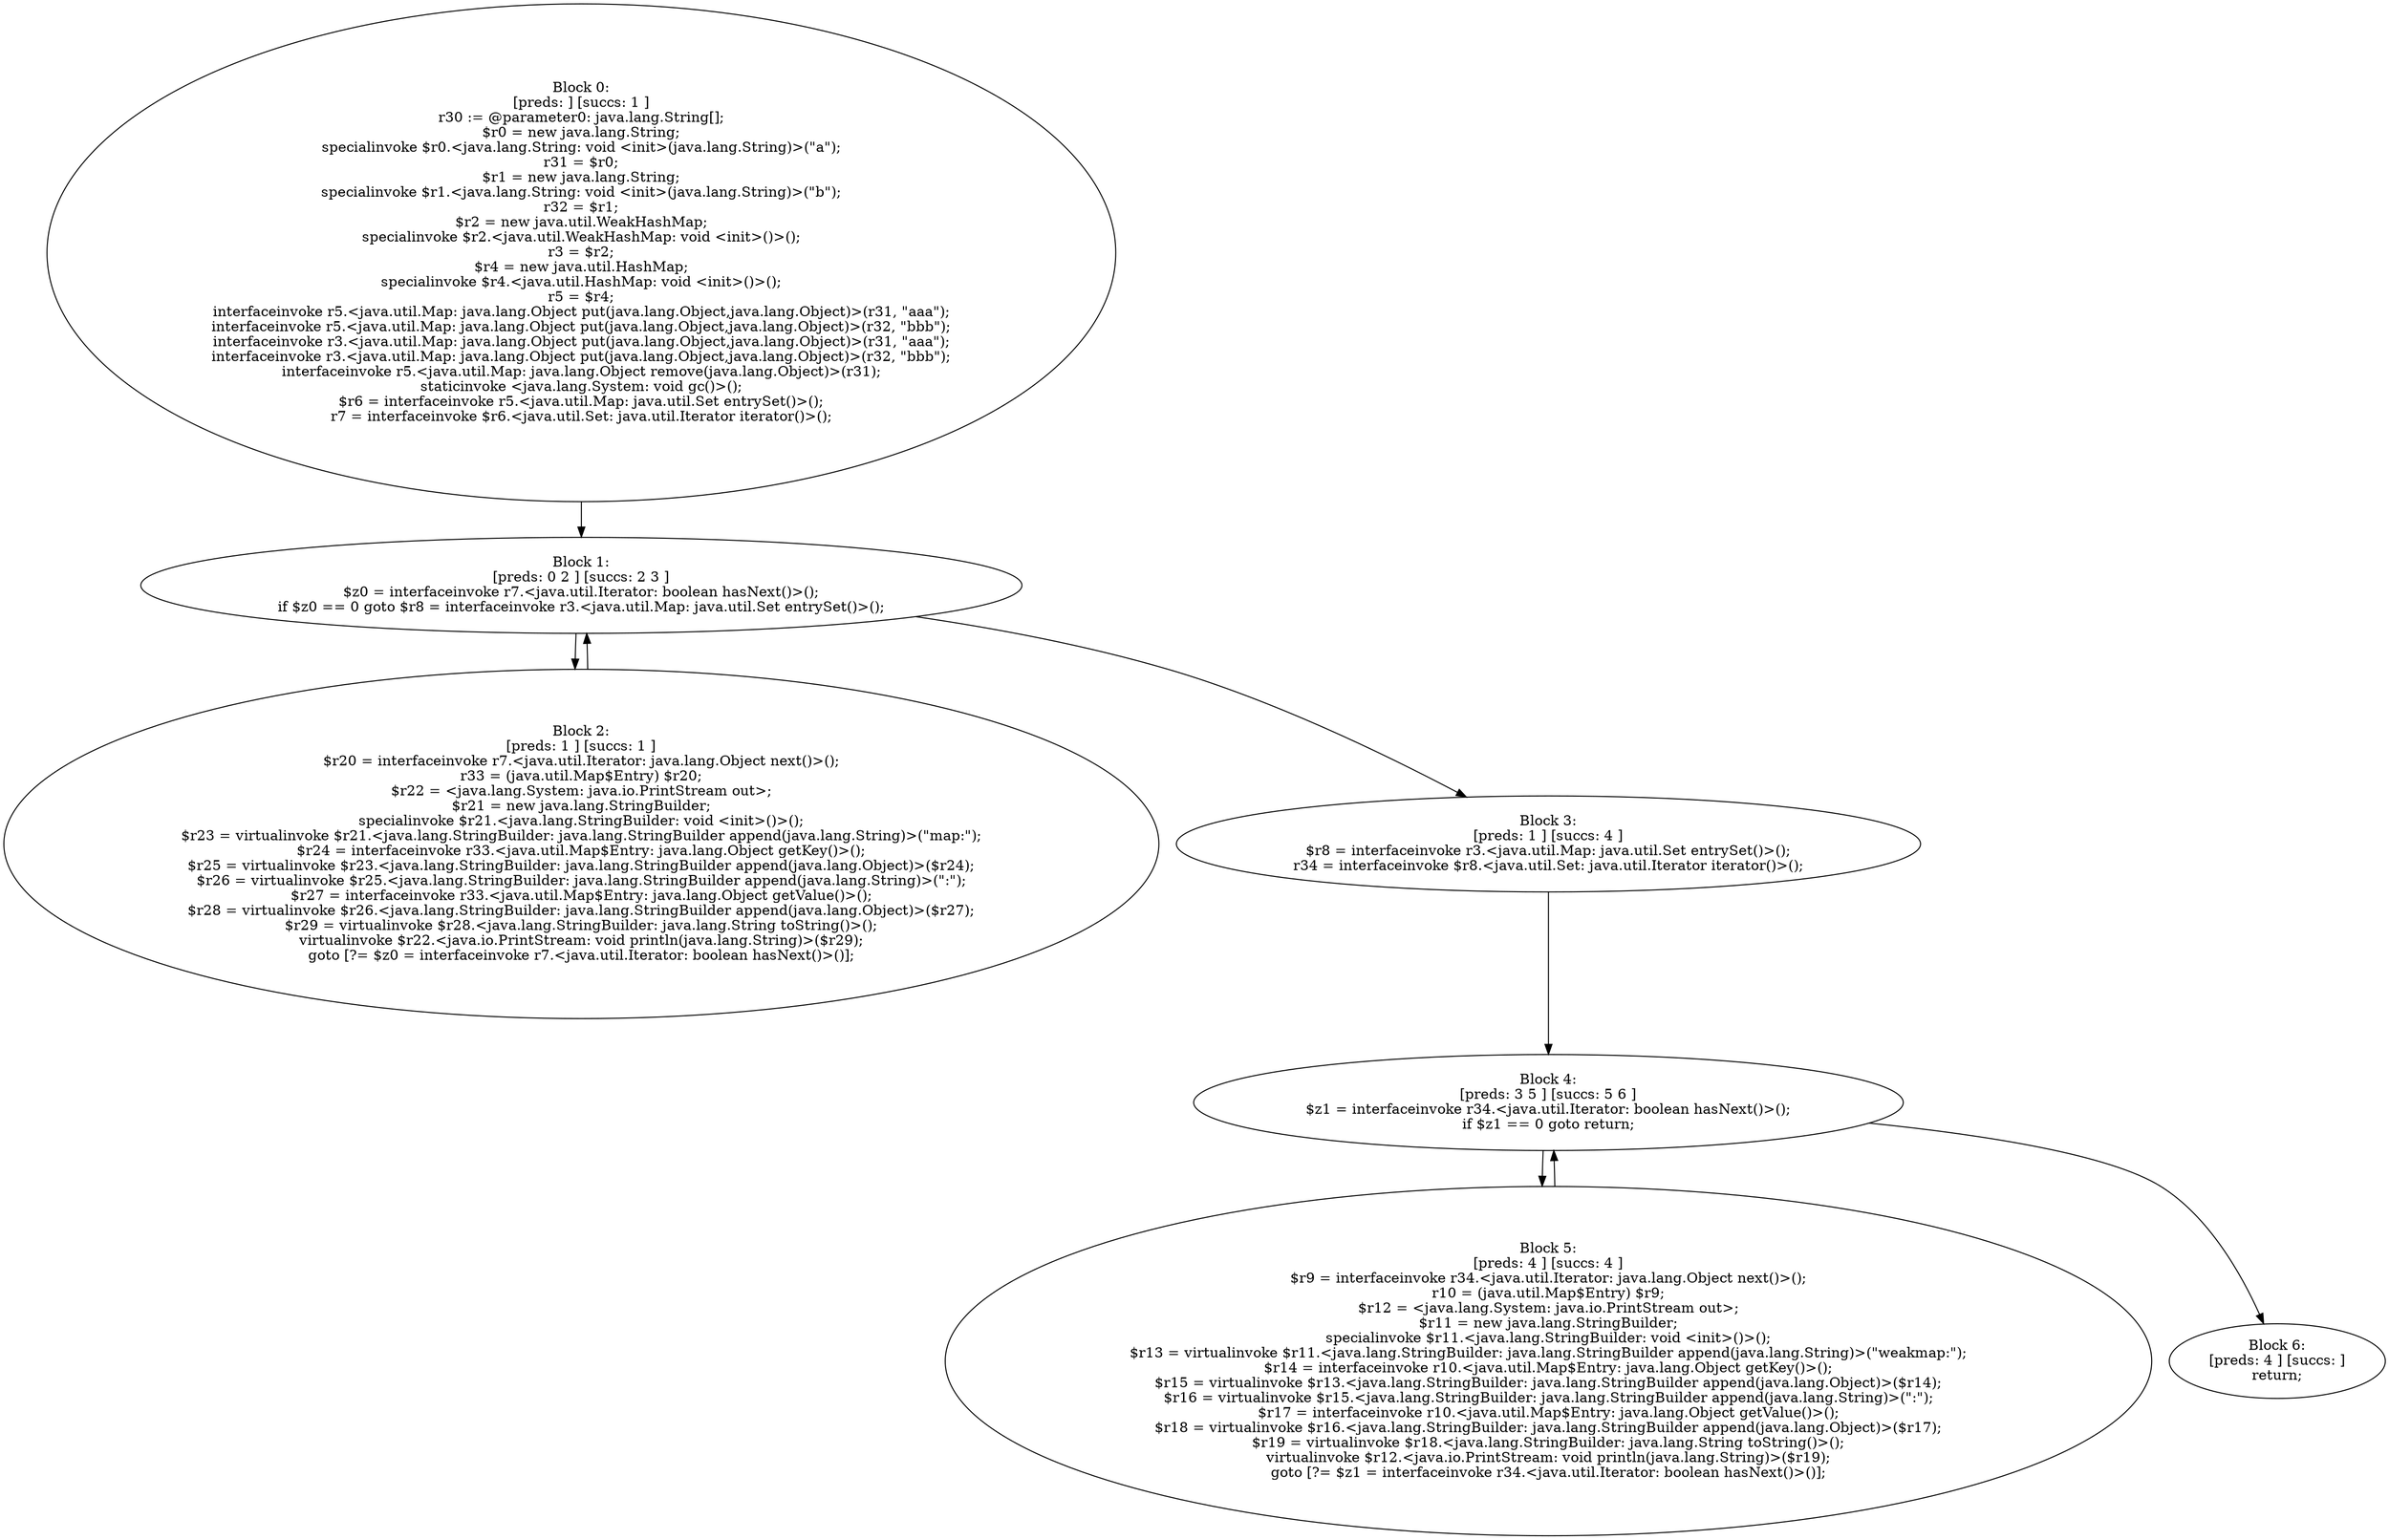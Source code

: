 digraph "unitGraph" {
    "Block 0:
[preds: ] [succs: 1 ]
r30 := @parameter0: java.lang.String[];
$r0 = new java.lang.String;
specialinvoke $r0.<java.lang.String: void <init>(java.lang.String)>(\"a\");
r31 = $r0;
$r1 = new java.lang.String;
specialinvoke $r1.<java.lang.String: void <init>(java.lang.String)>(\"b\");
r32 = $r1;
$r2 = new java.util.WeakHashMap;
specialinvoke $r2.<java.util.WeakHashMap: void <init>()>();
r3 = $r2;
$r4 = new java.util.HashMap;
specialinvoke $r4.<java.util.HashMap: void <init>()>();
r5 = $r4;
interfaceinvoke r5.<java.util.Map: java.lang.Object put(java.lang.Object,java.lang.Object)>(r31, \"aaa\");
interfaceinvoke r5.<java.util.Map: java.lang.Object put(java.lang.Object,java.lang.Object)>(r32, \"bbb\");
interfaceinvoke r3.<java.util.Map: java.lang.Object put(java.lang.Object,java.lang.Object)>(r31, \"aaa\");
interfaceinvoke r3.<java.util.Map: java.lang.Object put(java.lang.Object,java.lang.Object)>(r32, \"bbb\");
interfaceinvoke r5.<java.util.Map: java.lang.Object remove(java.lang.Object)>(r31);
staticinvoke <java.lang.System: void gc()>();
$r6 = interfaceinvoke r5.<java.util.Map: java.util.Set entrySet()>();
r7 = interfaceinvoke $r6.<java.util.Set: java.util.Iterator iterator()>();
"
    "Block 1:
[preds: 0 2 ] [succs: 2 3 ]
$z0 = interfaceinvoke r7.<java.util.Iterator: boolean hasNext()>();
if $z0 == 0 goto $r8 = interfaceinvoke r3.<java.util.Map: java.util.Set entrySet()>();
"
    "Block 2:
[preds: 1 ] [succs: 1 ]
$r20 = interfaceinvoke r7.<java.util.Iterator: java.lang.Object next()>();
r33 = (java.util.Map$Entry) $r20;
$r22 = <java.lang.System: java.io.PrintStream out>;
$r21 = new java.lang.StringBuilder;
specialinvoke $r21.<java.lang.StringBuilder: void <init>()>();
$r23 = virtualinvoke $r21.<java.lang.StringBuilder: java.lang.StringBuilder append(java.lang.String)>(\"map:\");
$r24 = interfaceinvoke r33.<java.util.Map$Entry: java.lang.Object getKey()>();
$r25 = virtualinvoke $r23.<java.lang.StringBuilder: java.lang.StringBuilder append(java.lang.Object)>($r24);
$r26 = virtualinvoke $r25.<java.lang.StringBuilder: java.lang.StringBuilder append(java.lang.String)>(\":\");
$r27 = interfaceinvoke r33.<java.util.Map$Entry: java.lang.Object getValue()>();
$r28 = virtualinvoke $r26.<java.lang.StringBuilder: java.lang.StringBuilder append(java.lang.Object)>($r27);
$r29 = virtualinvoke $r28.<java.lang.StringBuilder: java.lang.String toString()>();
virtualinvoke $r22.<java.io.PrintStream: void println(java.lang.String)>($r29);
goto [?= $z0 = interfaceinvoke r7.<java.util.Iterator: boolean hasNext()>()];
"
    "Block 3:
[preds: 1 ] [succs: 4 ]
$r8 = interfaceinvoke r3.<java.util.Map: java.util.Set entrySet()>();
r34 = interfaceinvoke $r8.<java.util.Set: java.util.Iterator iterator()>();
"
    "Block 4:
[preds: 3 5 ] [succs: 5 6 ]
$z1 = interfaceinvoke r34.<java.util.Iterator: boolean hasNext()>();
if $z1 == 0 goto return;
"
    "Block 5:
[preds: 4 ] [succs: 4 ]
$r9 = interfaceinvoke r34.<java.util.Iterator: java.lang.Object next()>();
r10 = (java.util.Map$Entry) $r9;
$r12 = <java.lang.System: java.io.PrintStream out>;
$r11 = new java.lang.StringBuilder;
specialinvoke $r11.<java.lang.StringBuilder: void <init>()>();
$r13 = virtualinvoke $r11.<java.lang.StringBuilder: java.lang.StringBuilder append(java.lang.String)>(\"weakmap:\");
$r14 = interfaceinvoke r10.<java.util.Map$Entry: java.lang.Object getKey()>();
$r15 = virtualinvoke $r13.<java.lang.StringBuilder: java.lang.StringBuilder append(java.lang.Object)>($r14);
$r16 = virtualinvoke $r15.<java.lang.StringBuilder: java.lang.StringBuilder append(java.lang.String)>(\":\");
$r17 = interfaceinvoke r10.<java.util.Map$Entry: java.lang.Object getValue()>();
$r18 = virtualinvoke $r16.<java.lang.StringBuilder: java.lang.StringBuilder append(java.lang.Object)>($r17);
$r19 = virtualinvoke $r18.<java.lang.StringBuilder: java.lang.String toString()>();
virtualinvoke $r12.<java.io.PrintStream: void println(java.lang.String)>($r19);
goto [?= $z1 = interfaceinvoke r34.<java.util.Iterator: boolean hasNext()>()];
"
    "Block 6:
[preds: 4 ] [succs: ]
return;
"
    "Block 0:
[preds: ] [succs: 1 ]
r30 := @parameter0: java.lang.String[];
$r0 = new java.lang.String;
specialinvoke $r0.<java.lang.String: void <init>(java.lang.String)>(\"a\");
r31 = $r0;
$r1 = new java.lang.String;
specialinvoke $r1.<java.lang.String: void <init>(java.lang.String)>(\"b\");
r32 = $r1;
$r2 = new java.util.WeakHashMap;
specialinvoke $r2.<java.util.WeakHashMap: void <init>()>();
r3 = $r2;
$r4 = new java.util.HashMap;
specialinvoke $r4.<java.util.HashMap: void <init>()>();
r5 = $r4;
interfaceinvoke r5.<java.util.Map: java.lang.Object put(java.lang.Object,java.lang.Object)>(r31, \"aaa\");
interfaceinvoke r5.<java.util.Map: java.lang.Object put(java.lang.Object,java.lang.Object)>(r32, \"bbb\");
interfaceinvoke r3.<java.util.Map: java.lang.Object put(java.lang.Object,java.lang.Object)>(r31, \"aaa\");
interfaceinvoke r3.<java.util.Map: java.lang.Object put(java.lang.Object,java.lang.Object)>(r32, \"bbb\");
interfaceinvoke r5.<java.util.Map: java.lang.Object remove(java.lang.Object)>(r31);
staticinvoke <java.lang.System: void gc()>();
$r6 = interfaceinvoke r5.<java.util.Map: java.util.Set entrySet()>();
r7 = interfaceinvoke $r6.<java.util.Set: java.util.Iterator iterator()>();
"->"Block 1:
[preds: 0 2 ] [succs: 2 3 ]
$z0 = interfaceinvoke r7.<java.util.Iterator: boolean hasNext()>();
if $z0 == 0 goto $r8 = interfaceinvoke r3.<java.util.Map: java.util.Set entrySet()>();
";
    "Block 1:
[preds: 0 2 ] [succs: 2 3 ]
$z0 = interfaceinvoke r7.<java.util.Iterator: boolean hasNext()>();
if $z0 == 0 goto $r8 = interfaceinvoke r3.<java.util.Map: java.util.Set entrySet()>();
"->"Block 2:
[preds: 1 ] [succs: 1 ]
$r20 = interfaceinvoke r7.<java.util.Iterator: java.lang.Object next()>();
r33 = (java.util.Map$Entry) $r20;
$r22 = <java.lang.System: java.io.PrintStream out>;
$r21 = new java.lang.StringBuilder;
specialinvoke $r21.<java.lang.StringBuilder: void <init>()>();
$r23 = virtualinvoke $r21.<java.lang.StringBuilder: java.lang.StringBuilder append(java.lang.String)>(\"map:\");
$r24 = interfaceinvoke r33.<java.util.Map$Entry: java.lang.Object getKey()>();
$r25 = virtualinvoke $r23.<java.lang.StringBuilder: java.lang.StringBuilder append(java.lang.Object)>($r24);
$r26 = virtualinvoke $r25.<java.lang.StringBuilder: java.lang.StringBuilder append(java.lang.String)>(\":\");
$r27 = interfaceinvoke r33.<java.util.Map$Entry: java.lang.Object getValue()>();
$r28 = virtualinvoke $r26.<java.lang.StringBuilder: java.lang.StringBuilder append(java.lang.Object)>($r27);
$r29 = virtualinvoke $r28.<java.lang.StringBuilder: java.lang.String toString()>();
virtualinvoke $r22.<java.io.PrintStream: void println(java.lang.String)>($r29);
goto [?= $z0 = interfaceinvoke r7.<java.util.Iterator: boolean hasNext()>()];
";
    "Block 1:
[preds: 0 2 ] [succs: 2 3 ]
$z0 = interfaceinvoke r7.<java.util.Iterator: boolean hasNext()>();
if $z0 == 0 goto $r8 = interfaceinvoke r3.<java.util.Map: java.util.Set entrySet()>();
"->"Block 3:
[preds: 1 ] [succs: 4 ]
$r8 = interfaceinvoke r3.<java.util.Map: java.util.Set entrySet()>();
r34 = interfaceinvoke $r8.<java.util.Set: java.util.Iterator iterator()>();
";
    "Block 2:
[preds: 1 ] [succs: 1 ]
$r20 = interfaceinvoke r7.<java.util.Iterator: java.lang.Object next()>();
r33 = (java.util.Map$Entry) $r20;
$r22 = <java.lang.System: java.io.PrintStream out>;
$r21 = new java.lang.StringBuilder;
specialinvoke $r21.<java.lang.StringBuilder: void <init>()>();
$r23 = virtualinvoke $r21.<java.lang.StringBuilder: java.lang.StringBuilder append(java.lang.String)>(\"map:\");
$r24 = interfaceinvoke r33.<java.util.Map$Entry: java.lang.Object getKey()>();
$r25 = virtualinvoke $r23.<java.lang.StringBuilder: java.lang.StringBuilder append(java.lang.Object)>($r24);
$r26 = virtualinvoke $r25.<java.lang.StringBuilder: java.lang.StringBuilder append(java.lang.String)>(\":\");
$r27 = interfaceinvoke r33.<java.util.Map$Entry: java.lang.Object getValue()>();
$r28 = virtualinvoke $r26.<java.lang.StringBuilder: java.lang.StringBuilder append(java.lang.Object)>($r27);
$r29 = virtualinvoke $r28.<java.lang.StringBuilder: java.lang.String toString()>();
virtualinvoke $r22.<java.io.PrintStream: void println(java.lang.String)>($r29);
goto [?= $z0 = interfaceinvoke r7.<java.util.Iterator: boolean hasNext()>()];
"->"Block 1:
[preds: 0 2 ] [succs: 2 3 ]
$z0 = interfaceinvoke r7.<java.util.Iterator: boolean hasNext()>();
if $z0 == 0 goto $r8 = interfaceinvoke r3.<java.util.Map: java.util.Set entrySet()>();
";
    "Block 3:
[preds: 1 ] [succs: 4 ]
$r8 = interfaceinvoke r3.<java.util.Map: java.util.Set entrySet()>();
r34 = interfaceinvoke $r8.<java.util.Set: java.util.Iterator iterator()>();
"->"Block 4:
[preds: 3 5 ] [succs: 5 6 ]
$z1 = interfaceinvoke r34.<java.util.Iterator: boolean hasNext()>();
if $z1 == 0 goto return;
";
    "Block 4:
[preds: 3 5 ] [succs: 5 6 ]
$z1 = interfaceinvoke r34.<java.util.Iterator: boolean hasNext()>();
if $z1 == 0 goto return;
"->"Block 5:
[preds: 4 ] [succs: 4 ]
$r9 = interfaceinvoke r34.<java.util.Iterator: java.lang.Object next()>();
r10 = (java.util.Map$Entry) $r9;
$r12 = <java.lang.System: java.io.PrintStream out>;
$r11 = new java.lang.StringBuilder;
specialinvoke $r11.<java.lang.StringBuilder: void <init>()>();
$r13 = virtualinvoke $r11.<java.lang.StringBuilder: java.lang.StringBuilder append(java.lang.String)>(\"weakmap:\");
$r14 = interfaceinvoke r10.<java.util.Map$Entry: java.lang.Object getKey()>();
$r15 = virtualinvoke $r13.<java.lang.StringBuilder: java.lang.StringBuilder append(java.lang.Object)>($r14);
$r16 = virtualinvoke $r15.<java.lang.StringBuilder: java.lang.StringBuilder append(java.lang.String)>(\":\");
$r17 = interfaceinvoke r10.<java.util.Map$Entry: java.lang.Object getValue()>();
$r18 = virtualinvoke $r16.<java.lang.StringBuilder: java.lang.StringBuilder append(java.lang.Object)>($r17);
$r19 = virtualinvoke $r18.<java.lang.StringBuilder: java.lang.String toString()>();
virtualinvoke $r12.<java.io.PrintStream: void println(java.lang.String)>($r19);
goto [?= $z1 = interfaceinvoke r34.<java.util.Iterator: boolean hasNext()>()];
";
    "Block 4:
[preds: 3 5 ] [succs: 5 6 ]
$z1 = interfaceinvoke r34.<java.util.Iterator: boolean hasNext()>();
if $z1 == 0 goto return;
"->"Block 6:
[preds: 4 ] [succs: ]
return;
";
    "Block 5:
[preds: 4 ] [succs: 4 ]
$r9 = interfaceinvoke r34.<java.util.Iterator: java.lang.Object next()>();
r10 = (java.util.Map$Entry) $r9;
$r12 = <java.lang.System: java.io.PrintStream out>;
$r11 = new java.lang.StringBuilder;
specialinvoke $r11.<java.lang.StringBuilder: void <init>()>();
$r13 = virtualinvoke $r11.<java.lang.StringBuilder: java.lang.StringBuilder append(java.lang.String)>(\"weakmap:\");
$r14 = interfaceinvoke r10.<java.util.Map$Entry: java.lang.Object getKey()>();
$r15 = virtualinvoke $r13.<java.lang.StringBuilder: java.lang.StringBuilder append(java.lang.Object)>($r14);
$r16 = virtualinvoke $r15.<java.lang.StringBuilder: java.lang.StringBuilder append(java.lang.String)>(\":\");
$r17 = interfaceinvoke r10.<java.util.Map$Entry: java.lang.Object getValue()>();
$r18 = virtualinvoke $r16.<java.lang.StringBuilder: java.lang.StringBuilder append(java.lang.Object)>($r17);
$r19 = virtualinvoke $r18.<java.lang.StringBuilder: java.lang.String toString()>();
virtualinvoke $r12.<java.io.PrintStream: void println(java.lang.String)>($r19);
goto [?= $z1 = interfaceinvoke r34.<java.util.Iterator: boolean hasNext()>()];
"->"Block 4:
[preds: 3 5 ] [succs: 5 6 ]
$z1 = interfaceinvoke r34.<java.util.Iterator: boolean hasNext()>();
if $z1 == 0 goto return;
";
}
